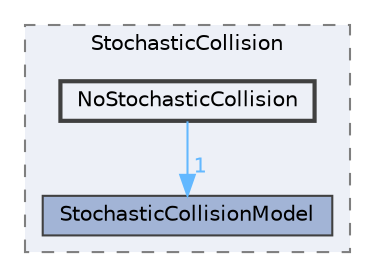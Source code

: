 digraph "src/lagrangian/intermediate/submodels/Kinematic/StochasticCollision/NoStochasticCollision"
{
 // LATEX_PDF_SIZE
  bgcolor="transparent";
  edge [fontname=Helvetica,fontsize=10,labelfontname=Helvetica,labelfontsize=10];
  node [fontname=Helvetica,fontsize=10,shape=box,height=0.2,width=0.4];
  compound=true
  subgraph clusterdir_83decfbee97b67bdfbabb760079715fa {
    graph [ bgcolor="#edf0f7", pencolor="grey50", label="StochasticCollision", fontname=Helvetica,fontsize=10 style="filled,dashed", URL="dir_83decfbee97b67bdfbabb760079715fa.html",tooltip=""]
  dir_ba38f357888d99a65e2ac8c0bca68e1b [label="StochasticCollisionModel", fillcolor="#a2b4d6", color="grey25", style="filled", URL="dir_ba38f357888d99a65e2ac8c0bca68e1b.html",tooltip=""];
  dir_10f45b25a03174ce4ab51009b2bd113f [label="NoStochasticCollision", fillcolor="#edf0f7", color="grey25", style="filled,bold", URL="dir_10f45b25a03174ce4ab51009b2bd113f.html",tooltip=""];
  }
  dir_10f45b25a03174ce4ab51009b2bd113f->dir_ba38f357888d99a65e2ac8c0bca68e1b [headlabel="1", labeldistance=1.5 headhref="dir_002601_003778.html" href="dir_002601_003778.html" color="steelblue1" fontcolor="steelblue1"];
}
